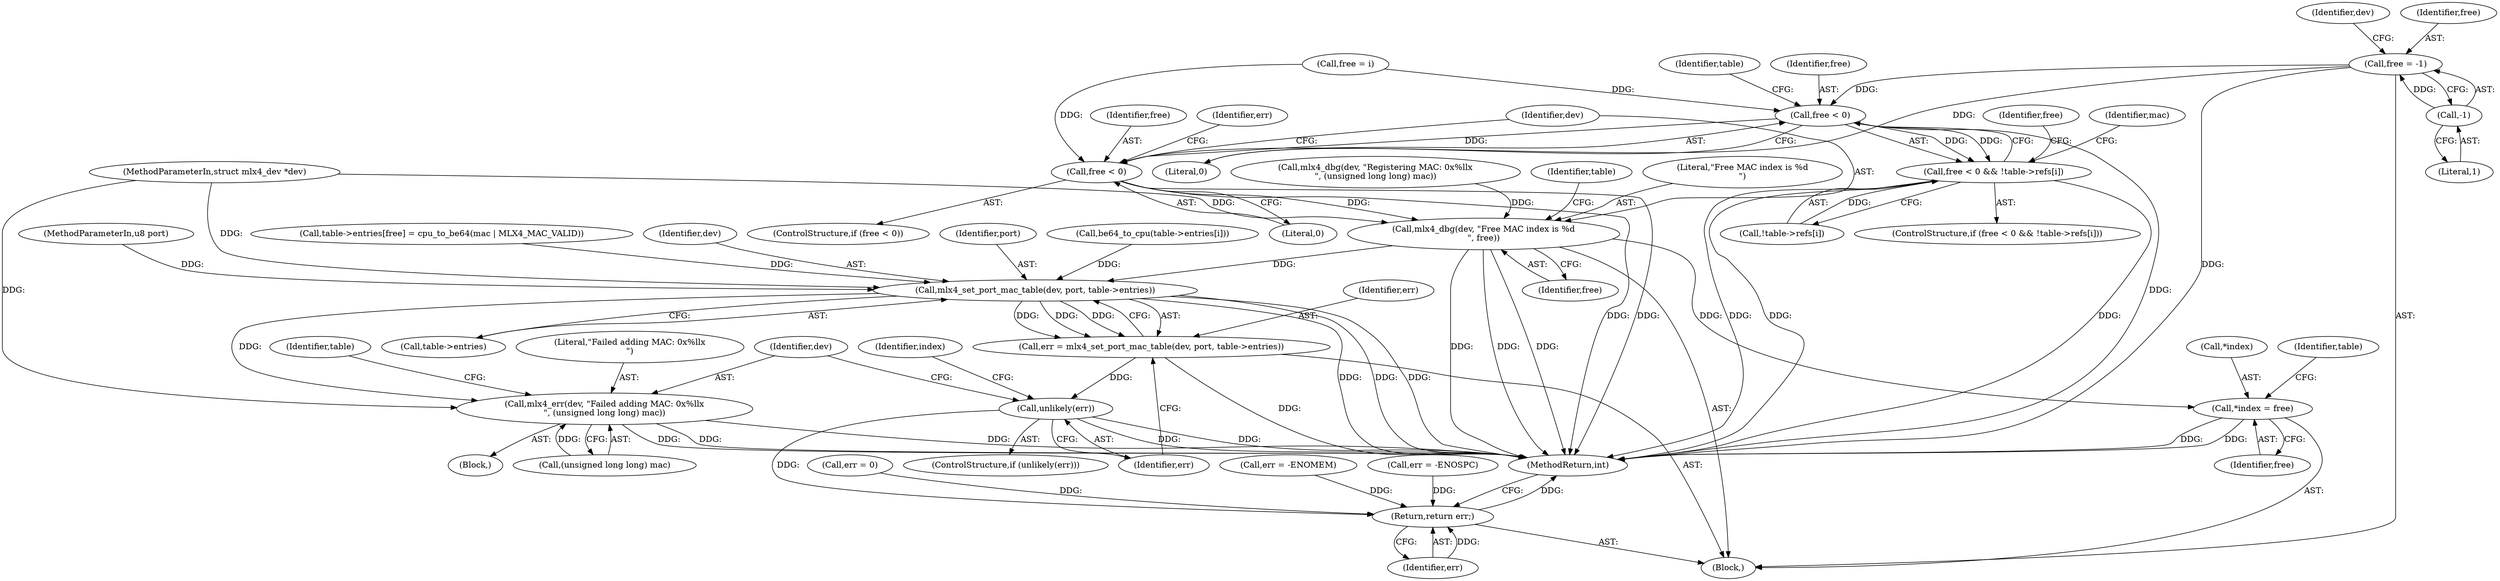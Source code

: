 digraph "0_linux_0926f91083f34d047abc74f1ca4fa6a9c161f7db@API" {
"1000127" [label="(Call,free = -1)"];
"1000129" [label="(Call,-1)"];
"1000156" [label="(Call,free < 0)"];
"1000155" [label="(Call,free < 0 && !table->refs[i])"];
"1000194" [label="(Call,free < 0)"];
"1000203" [label="(Call,mlx4_dbg(dev, \"Free MAC index is %d\n\", free))"];
"1000240" [label="(Call,mlx4_set_port_mac_table(dev, port, table->entries))"];
"1000238" [label="(Call,err = mlx4_set_port_mac_table(dev, port, table->entries))"];
"1000247" [label="(Call,unlikely(err))"];
"1000285" [label="(Return,return err;)"];
"1000250" [label="(Call,mlx4_err(dev, \"Failed adding MAC: 0x%llx\n\", (unsigned long long) mac))"];
"1000271" [label="(Call,*index = free)"];
"1000131" [label="(Call,mlx4_dbg(dev, \"Registering MAC: 0x%llx\n\", (unsigned long long) mac))"];
"1000167" [label="(Identifier,free)"];
"1000123" [label="(Call,err = 0)"];
"1000242" [label="(Identifier,port)"];
"1000243" [label="(Call,table->entries)"];
"1000159" [label="(Call,!table->refs[i])"];
"1000104" [label="(MethodParameterIn,struct mlx4_dev *dev)"];
"1000203" [label="(Call,mlx4_dbg(dev, \"Free MAC index is %d\n\", free))"];
"1000172" [label="(Identifier,mac)"];
"1000285" [label="(Return,return err;)"];
"1000155" [label="(Call,free < 0 && !table->refs[i])"];
"1000204" [label="(Identifier,dev)"];
"1000175" [label="(Call,be64_to_cpu(table->entries[i]))"];
"1000251" [label="(Identifier,dev)"];
"1000210" [label="(Identifier,table)"];
"1000156" [label="(Call,free < 0)"];
"1000198" [label="(Call,err = -ENOMEM)"];
"1000194" [label="(Call,free < 0)"];
"1000272" [label="(Call,*index)"];
"1000130" [label="(Literal,1)"];
"1000162" [label="(Identifier,table)"];
"1000132" [label="(Identifier,dev)"];
"1000195" [label="(Identifier,free)"];
"1000239" [label="(Identifier,err)"];
"1000127" [label="(Call,free = -1)"];
"1000166" [label="(Call,free = i)"];
"1000247" [label="(Call,unlikely(err))"];
"1000128" [label="(Identifier,free)"];
"1000206" [label="(Identifier,free)"];
"1000259" [label="(Identifier,table)"];
"1000240" [label="(Call,mlx4_set_port_mac_table(dev, port, table->entries))"];
"1000158" [label="(Literal,0)"];
"1000196" [label="(Literal,0)"];
"1000250" [label="(Call,mlx4_err(dev, \"Failed adding MAC: 0x%llx\n\", (unsigned long long) mac))"];
"1000154" [label="(ControlStructure,if (free < 0 && !table->refs[i]))"];
"1000271" [label="(Call,*index = free)"];
"1000157" [label="(Identifier,free)"];
"1000105" [label="(MethodParameterIn,u8 port)"];
"1000246" [label="(ControlStructure,if (unlikely(err)))"];
"1000253" [label="(Call,(unsigned long long) mac)"];
"1000238" [label="(Call,err = mlx4_set_port_mac_table(dev, port, table->entries))"];
"1000277" [label="(Identifier,table)"];
"1000287" [label="(MethodReturn,int)"];
"1000228" [label="(Call,table->entries[free] = cpu_to_be64(mac | MLX4_MAC_VALID))"];
"1000248" [label="(Identifier,err)"];
"1000286" [label="(Identifier,err)"];
"1000205" [label="(Literal,\"Free MAC index is %d\n\")"];
"1000241" [label="(Identifier,dev)"];
"1000252" [label="(Literal,\"Failed adding MAC: 0x%llx\n\")"];
"1000108" [label="(Block,)"];
"1000273" [label="(Identifier,index)"];
"1000129" [label="(Call,-1)"];
"1000193" [label="(ControlStructure,if (free < 0))"];
"1000199" [label="(Identifier,err)"];
"1000274" [label="(Identifier,free)"];
"1000249" [label="(Block,)"];
"1000216" [label="(Call,err = -ENOSPC)"];
"1000127" -> "1000108"  [label="AST: "];
"1000127" -> "1000129"  [label="CFG: "];
"1000128" -> "1000127"  [label="AST: "];
"1000129" -> "1000127"  [label="AST: "];
"1000132" -> "1000127"  [label="CFG: "];
"1000127" -> "1000287"  [label="DDG: "];
"1000129" -> "1000127"  [label="DDG: "];
"1000127" -> "1000156"  [label="DDG: "];
"1000127" -> "1000194"  [label="DDG: "];
"1000129" -> "1000130"  [label="CFG: "];
"1000130" -> "1000129"  [label="AST: "];
"1000156" -> "1000155"  [label="AST: "];
"1000156" -> "1000158"  [label="CFG: "];
"1000157" -> "1000156"  [label="AST: "];
"1000158" -> "1000156"  [label="AST: "];
"1000162" -> "1000156"  [label="CFG: "];
"1000155" -> "1000156"  [label="CFG: "];
"1000156" -> "1000287"  [label="DDG: "];
"1000156" -> "1000155"  [label="DDG: "];
"1000156" -> "1000155"  [label="DDG: "];
"1000166" -> "1000156"  [label="DDG: "];
"1000156" -> "1000194"  [label="DDG: "];
"1000155" -> "1000154"  [label="AST: "];
"1000155" -> "1000159"  [label="CFG: "];
"1000159" -> "1000155"  [label="AST: "];
"1000167" -> "1000155"  [label="CFG: "];
"1000172" -> "1000155"  [label="CFG: "];
"1000155" -> "1000287"  [label="DDG: "];
"1000155" -> "1000287"  [label="DDG: "];
"1000155" -> "1000287"  [label="DDG: "];
"1000159" -> "1000155"  [label="DDG: "];
"1000194" -> "1000193"  [label="AST: "];
"1000194" -> "1000196"  [label="CFG: "];
"1000195" -> "1000194"  [label="AST: "];
"1000196" -> "1000194"  [label="AST: "];
"1000199" -> "1000194"  [label="CFG: "];
"1000204" -> "1000194"  [label="CFG: "];
"1000194" -> "1000287"  [label="DDG: "];
"1000194" -> "1000287"  [label="DDG: "];
"1000166" -> "1000194"  [label="DDG: "];
"1000194" -> "1000203"  [label="DDG: "];
"1000203" -> "1000108"  [label="AST: "];
"1000203" -> "1000206"  [label="CFG: "];
"1000204" -> "1000203"  [label="AST: "];
"1000205" -> "1000203"  [label="AST: "];
"1000206" -> "1000203"  [label="AST: "];
"1000210" -> "1000203"  [label="CFG: "];
"1000203" -> "1000287"  [label="DDG: "];
"1000203" -> "1000287"  [label="DDG: "];
"1000203" -> "1000287"  [label="DDG: "];
"1000131" -> "1000203"  [label="DDG: "];
"1000104" -> "1000203"  [label="DDG: "];
"1000203" -> "1000240"  [label="DDG: "];
"1000203" -> "1000271"  [label="DDG: "];
"1000240" -> "1000238"  [label="AST: "];
"1000240" -> "1000243"  [label="CFG: "];
"1000241" -> "1000240"  [label="AST: "];
"1000242" -> "1000240"  [label="AST: "];
"1000243" -> "1000240"  [label="AST: "];
"1000238" -> "1000240"  [label="CFG: "];
"1000240" -> "1000287"  [label="DDG: "];
"1000240" -> "1000287"  [label="DDG: "];
"1000240" -> "1000287"  [label="DDG: "];
"1000240" -> "1000238"  [label="DDG: "];
"1000240" -> "1000238"  [label="DDG: "];
"1000240" -> "1000238"  [label="DDG: "];
"1000104" -> "1000240"  [label="DDG: "];
"1000105" -> "1000240"  [label="DDG: "];
"1000228" -> "1000240"  [label="DDG: "];
"1000175" -> "1000240"  [label="DDG: "];
"1000240" -> "1000250"  [label="DDG: "];
"1000238" -> "1000108"  [label="AST: "];
"1000239" -> "1000238"  [label="AST: "];
"1000248" -> "1000238"  [label="CFG: "];
"1000238" -> "1000287"  [label="DDG: "];
"1000238" -> "1000247"  [label="DDG: "];
"1000247" -> "1000246"  [label="AST: "];
"1000247" -> "1000248"  [label="CFG: "];
"1000248" -> "1000247"  [label="AST: "];
"1000251" -> "1000247"  [label="CFG: "];
"1000273" -> "1000247"  [label="CFG: "];
"1000247" -> "1000287"  [label="DDG: "];
"1000247" -> "1000287"  [label="DDG: "];
"1000247" -> "1000285"  [label="DDG: "];
"1000285" -> "1000108"  [label="AST: "];
"1000285" -> "1000286"  [label="CFG: "];
"1000286" -> "1000285"  [label="AST: "];
"1000287" -> "1000285"  [label="CFG: "];
"1000285" -> "1000287"  [label="DDG: "];
"1000286" -> "1000285"  [label="DDG: "];
"1000216" -> "1000285"  [label="DDG: "];
"1000198" -> "1000285"  [label="DDG: "];
"1000123" -> "1000285"  [label="DDG: "];
"1000250" -> "1000249"  [label="AST: "];
"1000250" -> "1000253"  [label="CFG: "];
"1000251" -> "1000250"  [label="AST: "];
"1000252" -> "1000250"  [label="AST: "];
"1000253" -> "1000250"  [label="AST: "];
"1000259" -> "1000250"  [label="CFG: "];
"1000250" -> "1000287"  [label="DDG: "];
"1000250" -> "1000287"  [label="DDG: "];
"1000250" -> "1000287"  [label="DDG: "];
"1000104" -> "1000250"  [label="DDG: "];
"1000253" -> "1000250"  [label="DDG: "];
"1000271" -> "1000108"  [label="AST: "];
"1000271" -> "1000274"  [label="CFG: "];
"1000272" -> "1000271"  [label="AST: "];
"1000274" -> "1000271"  [label="AST: "];
"1000277" -> "1000271"  [label="CFG: "];
"1000271" -> "1000287"  [label="DDG: "];
"1000271" -> "1000287"  [label="DDG: "];
}

